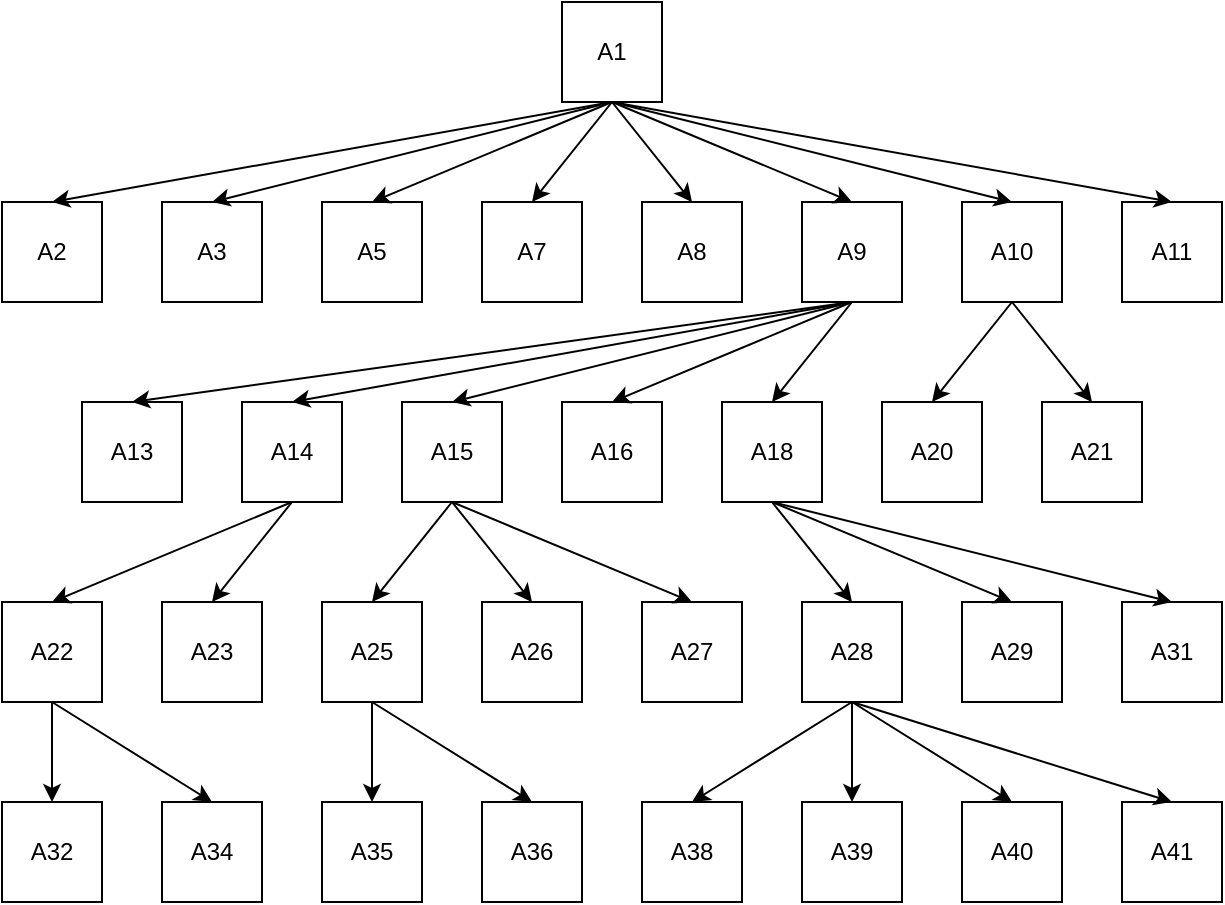 <mxfile version="15.7.1" type="github">
  <diagram id="pqvs_DR59SyMPePzqnv_" name="Page-1">
    <mxGraphModel dx="509" dy="480" grid="1" gridSize="10" guides="1" tooltips="1" connect="1" arrows="1" fold="1" page="1" pageScale="1" pageWidth="2336" pageHeight="1654" math="0" shadow="0">
      <root>
        <mxCell id="0" />
        <mxCell id="1" parent="0" />
        <mxCell id="ofF9UcVz3urmuUXSZ8fn-1" value="A1" style="whiteSpace=wrap;html=1;aspect=fixed;" vertex="1" parent="1">
          <mxGeometry x="340" y="140" width="50" height="50" as="geometry" />
        </mxCell>
        <mxCell id="ofF9UcVz3urmuUXSZ8fn-2" value="A2" style="whiteSpace=wrap;html=1;aspect=fixed;" vertex="1" parent="1">
          <mxGeometry x="60" y="240" width="50" height="50" as="geometry" />
        </mxCell>
        <mxCell id="ofF9UcVz3urmuUXSZ8fn-3" value="A9" style="whiteSpace=wrap;html=1;aspect=fixed;" vertex="1" parent="1">
          <mxGeometry x="460" y="240" width="50" height="50" as="geometry" />
        </mxCell>
        <mxCell id="ofF9UcVz3urmuUXSZ8fn-4" value="A10" style="whiteSpace=wrap;html=1;aspect=fixed;" vertex="1" parent="1">
          <mxGeometry x="540" y="240" width="50" height="50" as="geometry" />
        </mxCell>
        <mxCell id="ofF9UcVz3urmuUXSZ8fn-5" value="A11" style="whiteSpace=wrap;html=1;aspect=fixed;" vertex="1" parent="1">
          <mxGeometry x="620" y="240" width="50" height="50" as="geometry" />
        </mxCell>
        <mxCell id="ofF9UcVz3urmuUXSZ8fn-6" value="A8" style="whiteSpace=wrap;html=1;aspect=fixed;" vertex="1" parent="1">
          <mxGeometry x="380" y="240" width="50" height="50" as="geometry" />
        </mxCell>
        <mxCell id="ofF9UcVz3urmuUXSZ8fn-7" value="A7" style="whiteSpace=wrap;html=1;aspect=fixed;" vertex="1" parent="1">
          <mxGeometry x="300" y="240" width="50" height="50" as="geometry" />
        </mxCell>
        <mxCell id="ofF9UcVz3urmuUXSZ8fn-8" value="A5" style="whiteSpace=wrap;html=1;aspect=fixed;" vertex="1" parent="1">
          <mxGeometry x="220" y="240" width="50" height="50" as="geometry" />
        </mxCell>
        <mxCell id="ofF9UcVz3urmuUXSZ8fn-9" value="A3" style="whiteSpace=wrap;html=1;aspect=fixed;" vertex="1" parent="1">
          <mxGeometry x="140" y="240" width="50" height="50" as="geometry" />
        </mxCell>
        <mxCell id="ofF9UcVz3urmuUXSZ8fn-20" value="A21" style="whiteSpace=wrap;html=1;aspect=fixed;" vertex="1" parent="1">
          <mxGeometry x="580" y="340" width="50" height="50" as="geometry" />
        </mxCell>
        <mxCell id="ofF9UcVz3urmuUXSZ8fn-21" value="A13" style="whiteSpace=wrap;html=1;aspect=fixed;" vertex="1" parent="1">
          <mxGeometry x="100" y="340" width="50" height="50" as="geometry" />
        </mxCell>
        <mxCell id="ofF9UcVz3urmuUXSZ8fn-22" value="A14" style="whiteSpace=wrap;html=1;aspect=fixed;" vertex="1" parent="1">
          <mxGeometry x="180" y="340" width="50" height="50" as="geometry" />
        </mxCell>
        <mxCell id="ofF9UcVz3urmuUXSZ8fn-23" value="A15" style="whiteSpace=wrap;html=1;aspect=fixed;" vertex="1" parent="1">
          <mxGeometry x="260" y="340" width="50" height="50" as="geometry" />
        </mxCell>
        <mxCell id="ofF9UcVz3urmuUXSZ8fn-24" value="A20" style="whiteSpace=wrap;html=1;aspect=fixed;" vertex="1" parent="1">
          <mxGeometry x="500" y="340" width="50" height="50" as="geometry" />
        </mxCell>
        <mxCell id="ofF9UcVz3urmuUXSZ8fn-26" value="A18" style="whiteSpace=wrap;html=1;aspect=fixed;" vertex="1" parent="1">
          <mxGeometry x="420" y="340" width="50" height="50" as="geometry" />
        </mxCell>
        <mxCell id="ofF9UcVz3urmuUXSZ8fn-28" value="A16" style="whiteSpace=wrap;html=1;aspect=fixed;" vertex="1" parent="1">
          <mxGeometry x="340" y="340" width="50" height="50" as="geometry" />
        </mxCell>
        <mxCell id="ofF9UcVz3urmuUXSZ8fn-38" value="A22" style="whiteSpace=wrap;html=1;aspect=fixed;" vertex="1" parent="1">
          <mxGeometry x="60" y="440" width="50" height="50" as="geometry" />
        </mxCell>
        <mxCell id="ofF9UcVz3urmuUXSZ8fn-39" value="A23" style="whiteSpace=wrap;html=1;aspect=fixed;" vertex="1" parent="1">
          <mxGeometry x="140" y="440" width="50" height="50" as="geometry" />
        </mxCell>
        <mxCell id="ofF9UcVz3urmuUXSZ8fn-40" value="A25" style="whiteSpace=wrap;html=1;aspect=fixed;" vertex="1" parent="1">
          <mxGeometry x="220" y="440" width="50" height="50" as="geometry" />
        </mxCell>
        <mxCell id="ofF9UcVz3urmuUXSZ8fn-41" value="A26" style="whiteSpace=wrap;html=1;aspect=fixed;" vertex="1" parent="1">
          <mxGeometry x="300" y="440" width="50" height="50" as="geometry" />
        </mxCell>
        <mxCell id="ofF9UcVz3urmuUXSZ8fn-42" value="A27" style="whiteSpace=wrap;html=1;aspect=fixed;" vertex="1" parent="1">
          <mxGeometry x="380" y="440" width="50" height="50" as="geometry" />
        </mxCell>
        <mxCell id="ofF9UcVz3urmuUXSZ8fn-43" value="A28" style="whiteSpace=wrap;html=1;aspect=fixed;" vertex="1" parent="1">
          <mxGeometry x="460" y="440" width="50" height="50" as="geometry" />
        </mxCell>
        <mxCell id="ofF9UcVz3urmuUXSZ8fn-44" value="A29" style="whiteSpace=wrap;html=1;aspect=fixed;" vertex="1" parent="1">
          <mxGeometry x="540" y="440" width="50" height="50" as="geometry" />
        </mxCell>
        <mxCell id="ofF9UcVz3urmuUXSZ8fn-45" value="A31" style="whiteSpace=wrap;html=1;aspect=fixed;" vertex="1" parent="1">
          <mxGeometry x="620" y="440" width="50" height="50" as="geometry" />
        </mxCell>
        <mxCell id="ofF9UcVz3urmuUXSZ8fn-54" value="A35" style="whiteSpace=wrap;html=1;aspect=fixed;" vertex="1" parent="1">
          <mxGeometry x="220" y="540" width="50" height="50" as="geometry" />
        </mxCell>
        <mxCell id="ofF9UcVz3urmuUXSZ8fn-55" value="A32" style="whiteSpace=wrap;html=1;aspect=fixed;" vertex="1" parent="1">
          <mxGeometry x="60" y="540" width="50" height="50" as="geometry" />
        </mxCell>
        <mxCell id="ofF9UcVz3urmuUXSZ8fn-57" value="A34" style="whiteSpace=wrap;html=1;aspect=fixed;" vertex="1" parent="1">
          <mxGeometry x="140" y="540" width="50" height="50" as="geometry" />
        </mxCell>
        <mxCell id="ofF9UcVz3urmuUXSZ8fn-58" value="A40" style="whiteSpace=wrap;html=1;aspect=fixed;" vertex="1" parent="1">
          <mxGeometry x="540" y="540" width="50" height="50" as="geometry" />
        </mxCell>
        <mxCell id="ofF9UcVz3urmuUXSZ8fn-59" value="A39" style="whiteSpace=wrap;html=1;aspect=fixed;" vertex="1" parent="1">
          <mxGeometry x="460" y="540" width="50" height="50" as="geometry" />
        </mxCell>
        <mxCell id="ofF9UcVz3urmuUXSZ8fn-60" value="A36" style="whiteSpace=wrap;html=1;aspect=fixed;" vertex="1" parent="1">
          <mxGeometry x="300" y="540" width="50" height="50" as="geometry" />
        </mxCell>
        <mxCell id="ofF9UcVz3urmuUXSZ8fn-68" value="" style="endArrow=classic;html=1;rounded=0;exitX=0.5;exitY=1;exitDx=0;exitDy=0;entryX=0.5;entryY=0;entryDx=0;entryDy=0;" edge="1" parent="1" source="ofF9UcVz3urmuUXSZ8fn-1" target="ofF9UcVz3urmuUXSZ8fn-2">
          <mxGeometry width="50" height="50" relative="1" as="geometry">
            <mxPoint x="130" y="180" as="sourcePoint" />
            <mxPoint x="180" y="130" as="targetPoint" />
          </mxGeometry>
        </mxCell>
        <mxCell id="ofF9UcVz3urmuUXSZ8fn-71" value="" style="endArrow=classic;html=1;rounded=0;exitX=0.5;exitY=1;exitDx=0;exitDy=0;entryX=0.5;entryY=0;entryDx=0;entryDy=0;" edge="1" parent="1" source="ofF9UcVz3urmuUXSZ8fn-3" target="ofF9UcVz3urmuUXSZ8fn-21">
          <mxGeometry width="50" height="50" relative="1" as="geometry">
            <mxPoint x="40" y="220" as="sourcePoint" />
            <mxPoint x="90" y="170" as="targetPoint" />
          </mxGeometry>
        </mxCell>
        <mxCell id="ofF9UcVz3urmuUXSZ8fn-72" value="" style="endArrow=classic;html=1;rounded=0;exitX=0.5;exitY=1;exitDx=0;exitDy=0;entryX=0.5;entryY=0;entryDx=0;entryDy=0;" edge="1" parent="1" source="ofF9UcVz3urmuUXSZ8fn-4" target="ofF9UcVz3urmuUXSZ8fn-24">
          <mxGeometry width="50" height="50" relative="1" as="geometry">
            <mxPoint x="80" y="260" as="sourcePoint" />
            <mxPoint x="130" y="210" as="targetPoint" />
          </mxGeometry>
        </mxCell>
        <mxCell id="ofF9UcVz3urmuUXSZ8fn-73" value="" style="endArrow=classic;html=1;rounded=0;exitX=0.5;exitY=1;exitDx=0;exitDy=0;entryX=0.5;entryY=0;entryDx=0;entryDy=0;" edge="1" parent="1" source="ofF9UcVz3urmuUXSZ8fn-22" target="ofF9UcVz3urmuUXSZ8fn-38">
          <mxGeometry width="50" height="50" relative="1" as="geometry">
            <mxPoint y="480" as="sourcePoint" />
            <mxPoint x="50" y="430" as="targetPoint" />
          </mxGeometry>
        </mxCell>
        <mxCell id="ofF9UcVz3urmuUXSZ8fn-74" value="" style="endArrow=classic;html=1;rounded=0;exitX=0.5;exitY=1;exitDx=0;exitDy=0;entryX=0.5;entryY=0;entryDx=0;entryDy=0;" edge="1" parent="1" source="ofF9UcVz3urmuUXSZ8fn-23" target="ofF9UcVz3urmuUXSZ8fn-40">
          <mxGeometry width="50" height="50" relative="1" as="geometry">
            <mxPoint x="90" y="480" as="sourcePoint" />
            <mxPoint x="140" y="430" as="targetPoint" />
          </mxGeometry>
        </mxCell>
        <mxCell id="ofF9UcVz3urmuUXSZ8fn-75" value="" style="endArrow=classic;html=1;rounded=0;exitX=0.5;exitY=1;exitDx=0;exitDy=0;entryX=0.5;entryY=0;entryDx=0;entryDy=0;" edge="1" parent="1" source="ofF9UcVz3urmuUXSZ8fn-26" target="ofF9UcVz3urmuUXSZ8fn-43">
          <mxGeometry width="50" height="50" relative="1" as="geometry">
            <mxPoint x="360" y="450" as="sourcePoint" />
            <mxPoint x="410" y="400" as="targetPoint" />
          </mxGeometry>
        </mxCell>
        <mxCell id="ofF9UcVz3urmuUXSZ8fn-77" value="" style="endArrow=classic;html=1;rounded=0;exitX=0.5;exitY=1;exitDx=0;exitDy=0;entryX=0.5;entryY=0;entryDx=0;entryDy=0;" edge="1" parent="1" source="ofF9UcVz3urmuUXSZ8fn-38" target="ofF9UcVz3urmuUXSZ8fn-55">
          <mxGeometry width="50" height="50" relative="1" as="geometry">
            <mxPoint x="80" y="530" as="sourcePoint" />
            <mxPoint x="130" y="480" as="targetPoint" />
          </mxGeometry>
        </mxCell>
        <mxCell id="ofF9UcVz3urmuUXSZ8fn-78" value="" style="endArrow=classic;html=1;rounded=0;exitX=0.5;exitY=1;exitDx=0;exitDy=0;entryX=0.5;entryY=0;entryDx=0;entryDy=0;" edge="1" parent="1" source="ofF9UcVz3urmuUXSZ8fn-40" target="ofF9UcVz3urmuUXSZ8fn-54">
          <mxGeometry width="50" height="50" relative="1" as="geometry">
            <mxPoint x="230" y="550" as="sourcePoint" />
            <mxPoint x="280" y="500" as="targetPoint" />
          </mxGeometry>
        </mxCell>
        <mxCell id="ofF9UcVz3urmuUXSZ8fn-79" value="" style="endArrow=classic;html=1;rounded=0;exitX=0.5;exitY=1;exitDx=0;exitDy=0;entryX=0.5;entryY=0;entryDx=0;entryDy=0;" edge="1" parent="1" source="ofF9UcVz3urmuUXSZ8fn-43" target="ofF9UcVz3urmuUXSZ8fn-107">
          <mxGeometry width="50" height="50" relative="1" as="geometry">
            <mxPoint x="270" y="515" as="sourcePoint" />
            <mxPoint x="340.711" y="465" as="targetPoint" />
          </mxGeometry>
        </mxCell>
        <mxCell id="ofF9UcVz3urmuUXSZ8fn-107" value="A38" style="whiteSpace=wrap;html=1;aspect=fixed;" vertex="1" parent="1">
          <mxGeometry x="380" y="540" width="50" height="50" as="geometry" />
        </mxCell>
        <mxCell id="ofF9UcVz3urmuUXSZ8fn-109" value="A41" style="whiteSpace=wrap;html=1;aspect=fixed;" vertex="1" parent="1">
          <mxGeometry x="620" y="540" width="50" height="50" as="geometry" />
        </mxCell>
        <mxCell id="ofF9UcVz3urmuUXSZ8fn-111" value="" style="endArrow=classic;html=1;rounded=0;exitX=0.5;exitY=1;exitDx=0;exitDy=0;entryX=0.5;entryY=0;entryDx=0;entryDy=0;" edge="1" parent="1" source="ofF9UcVz3urmuUXSZ8fn-1" target="ofF9UcVz3urmuUXSZ8fn-9">
          <mxGeometry width="50" height="50" relative="1" as="geometry">
            <mxPoint x="570" y="210" as="sourcePoint" />
            <mxPoint x="620" y="160" as="targetPoint" />
          </mxGeometry>
        </mxCell>
        <mxCell id="ofF9UcVz3urmuUXSZ8fn-112" value="" style="endArrow=classic;html=1;rounded=0;exitX=0.5;exitY=1;exitDx=0;exitDy=0;entryX=0.5;entryY=0;entryDx=0;entryDy=0;" edge="1" parent="1" source="ofF9UcVz3urmuUXSZ8fn-1" target="ofF9UcVz3urmuUXSZ8fn-8">
          <mxGeometry width="50" height="50" relative="1" as="geometry">
            <mxPoint x="520" y="190" as="sourcePoint" />
            <mxPoint x="570" y="140" as="targetPoint" />
          </mxGeometry>
        </mxCell>
        <mxCell id="ofF9UcVz3urmuUXSZ8fn-113" value="" style="endArrow=classic;html=1;rounded=0;exitX=0.5;exitY=1;exitDx=0;exitDy=0;entryX=0.5;entryY=0;entryDx=0;entryDy=0;" edge="1" parent="1" source="ofF9UcVz3urmuUXSZ8fn-1" target="ofF9UcVz3urmuUXSZ8fn-7">
          <mxGeometry width="50" height="50" relative="1" as="geometry">
            <mxPoint x="480" y="150" as="sourcePoint" />
            <mxPoint x="600" y="120" as="targetPoint" />
          </mxGeometry>
        </mxCell>
        <mxCell id="ofF9UcVz3urmuUXSZ8fn-114" value="" style="endArrow=classic;html=1;rounded=0;exitX=0.5;exitY=1;exitDx=0;exitDy=0;entryX=0.5;entryY=0;entryDx=0;entryDy=0;" edge="1" parent="1" source="ofF9UcVz3urmuUXSZ8fn-1" target="ofF9UcVz3urmuUXSZ8fn-6">
          <mxGeometry width="50" height="50" relative="1" as="geometry">
            <mxPoint x="480" y="160" as="sourcePoint" />
            <mxPoint x="530" y="110" as="targetPoint" />
          </mxGeometry>
        </mxCell>
        <mxCell id="ofF9UcVz3urmuUXSZ8fn-115" value="" style="endArrow=classic;html=1;rounded=0;exitX=0.5;exitY=1;exitDx=0;exitDy=0;entryX=0.5;entryY=0;entryDx=0;entryDy=0;" edge="1" parent="1" source="ofF9UcVz3urmuUXSZ8fn-1" target="ofF9UcVz3urmuUXSZ8fn-3">
          <mxGeometry width="50" height="50" relative="1" as="geometry">
            <mxPoint x="450" y="150" as="sourcePoint" />
            <mxPoint x="520" y="160" as="targetPoint" />
          </mxGeometry>
        </mxCell>
        <mxCell id="ofF9UcVz3urmuUXSZ8fn-116" value="" style="endArrow=classic;html=1;rounded=0;exitX=0.5;exitY=1;exitDx=0;exitDy=0;entryX=0.5;entryY=0;entryDx=0;entryDy=0;" edge="1" parent="1" source="ofF9UcVz3urmuUXSZ8fn-1" target="ofF9UcVz3urmuUXSZ8fn-4">
          <mxGeometry width="50" height="50" relative="1" as="geometry">
            <mxPoint x="440" y="130" as="sourcePoint" />
            <mxPoint x="520" y="150" as="targetPoint" />
          </mxGeometry>
        </mxCell>
        <mxCell id="ofF9UcVz3urmuUXSZ8fn-117" value="" style="endArrow=classic;html=1;rounded=0;exitX=0.5;exitY=1;exitDx=0;exitDy=0;entryX=0.5;entryY=0;entryDx=0;entryDy=0;" edge="1" parent="1" source="ofF9UcVz3urmuUXSZ8fn-1" target="ofF9UcVz3urmuUXSZ8fn-5">
          <mxGeometry width="50" height="50" relative="1" as="geometry">
            <mxPoint x="480" y="210" as="sourcePoint" />
            <mxPoint x="530" y="160" as="targetPoint" />
          </mxGeometry>
        </mxCell>
        <mxCell id="ofF9UcVz3urmuUXSZ8fn-118" value="" style="endArrow=classic;html=1;rounded=0;exitX=0.5;exitY=1;exitDx=0;exitDy=0;entryX=0.5;entryY=0;entryDx=0;entryDy=0;" edge="1" parent="1" source="ofF9UcVz3urmuUXSZ8fn-3" target="ofF9UcVz3urmuUXSZ8fn-26">
          <mxGeometry width="50" height="50" relative="1" as="geometry">
            <mxPoint x="600" y="210" as="sourcePoint" />
            <mxPoint x="650" y="160" as="targetPoint" />
          </mxGeometry>
        </mxCell>
        <mxCell id="ofF9UcVz3urmuUXSZ8fn-120" value="" style="endArrow=classic;html=1;rounded=0;exitX=0.5;exitY=1;exitDx=0;exitDy=0;entryX=0.5;entryY=0;entryDx=0;entryDy=0;" edge="1" parent="1" source="ofF9UcVz3urmuUXSZ8fn-3" target="ofF9UcVz3urmuUXSZ8fn-22">
          <mxGeometry width="50" height="50" relative="1" as="geometry">
            <mxPoint x="20" y="380" as="sourcePoint" />
            <mxPoint x="70" y="330" as="targetPoint" />
          </mxGeometry>
        </mxCell>
        <mxCell id="ofF9UcVz3urmuUXSZ8fn-121" value="" style="endArrow=classic;html=1;rounded=0;exitX=0.5;exitY=1;exitDx=0;exitDy=0;entryX=0.5;entryY=0;entryDx=0;entryDy=0;" edge="1" parent="1" source="ofF9UcVz3urmuUXSZ8fn-3" target="ofF9UcVz3urmuUXSZ8fn-23">
          <mxGeometry width="50" height="50" relative="1" as="geometry">
            <mxPoint x="-30" y="380" as="sourcePoint" />
            <mxPoint x="20" y="330" as="targetPoint" />
          </mxGeometry>
        </mxCell>
        <mxCell id="ofF9UcVz3urmuUXSZ8fn-122" value="" style="endArrow=classic;html=1;rounded=0;exitX=0.5;exitY=1;exitDx=0;exitDy=0;entryX=0.5;entryY=0;entryDx=0;entryDy=0;" edge="1" parent="1" source="ofF9UcVz3urmuUXSZ8fn-3" target="ofF9UcVz3urmuUXSZ8fn-28">
          <mxGeometry width="50" height="50" relative="1" as="geometry">
            <mxPoint x="20" y="360" as="sourcePoint" />
            <mxPoint x="70" y="310" as="targetPoint" />
          </mxGeometry>
        </mxCell>
        <mxCell id="ofF9UcVz3urmuUXSZ8fn-123" value="" style="endArrow=classic;html=1;rounded=0;exitX=0.5;exitY=1;exitDx=0;exitDy=0;entryX=0.5;entryY=0;entryDx=0;entryDy=0;" edge="1" parent="1" source="ofF9UcVz3urmuUXSZ8fn-4" target="ofF9UcVz3urmuUXSZ8fn-20">
          <mxGeometry width="50" height="50" relative="1" as="geometry">
            <mxPoint x="750" y="400" as="sourcePoint" />
            <mxPoint x="800" y="350" as="targetPoint" />
          </mxGeometry>
        </mxCell>
        <mxCell id="ofF9UcVz3urmuUXSZ8fn-124" value="" style="endArrow=classic;html=1;rounded=0;exitX=0.5;exitY=1;exitDx=0;exitDy=0;entryX=0.5;entryY=0;entryDx=0;entryDy=0;" edge="1" parent="1" source="ofF9UcVz3urmuUXSZ8fn-22" target="ofF9UcVz3urmuUXSZ8fn-39">
          <mxGeometry width="50" height="50" relative="1" as="geometry">
            <mxPoint x="30" y="430" as="sourcePoint" />
            <mxPoint x="80" y="380" as="targetPoint" />
          </mxGeometry>
        </mxCell>
        <mxCell id="ofF9UcVz3urmuUXSZ8fn-125" value="" style="endArrow=classic;html=1;rounded=0;exitX=0.5;exitY=1;exitDx=0;exitDy=0;entryX=0.5;entryY=0;entryDx=0;entryDy=0;" edge="1" parent="1" source="ofF9UcVz3urmuUXSZ8fn-23" target="ofF9UcVz3urmuUXSZ8fn-41">
          <mxGeometry width="50" height="50" relative="1" as="geometry">
            <mxPoint x="40" y="430" as="sourcePoint" />
            <mxPoint x="90" y="380" as="targetPoint" />
          </mxGeometry>
        </mxCell>
        <mxCell id="ofF9UcVz3urmuUXSZ8fn-126" value="" style="endArrow=classic;html=1;rounded=0;exitX=0.5;exitY=1;exitDx=0;exitDy=0;entryX=0.5;entryY=0;entryDx=0;entryDy=0;" edge="1" parent="1" source="ofF9UcVz3urmuUXSZ8fn-23" target="ofF9UcVz3urmuUXSZ8fn-42">
          <mxGeometry width="50" height="50" relative="1" as="geometry">
            <mxPoint x="50" y="420" as="sourcePoint" />
            <mxPoint x="100" y="370" as="targetPoint" />
          </mxGeometry>
        </mxCell>
        <mxCell id="ofF9UcVz3urmuUXSZ8fn-128" value="" style="endArrow=classic;html=1;rounded=0;exitX=0.5;exitY=1;exitDx=0;exitDy=0;entryX=0.5;entryY=0;entryDx=0;entryDy=0;" edge="1" parent="1" source="ofF9UcVz3urmuUXSZ8fn-26" target="ofF9UcVz3urmuUXSZ8fn-44">
          <mxGeometry width="50" height="50" relative="1" as="geometry">
            <mxPoint x="720" y="410" as="sourcePoint" />
            <mxPoint x="770" y="360" as="targetPoint" />
          </mxGeometry>
        </mxCell>
        <mxCell id="ofF9UcVz3urmuUXSZ8fn-129" value="" style="endArrow=classic;html=1;rounded=0;exitX=0.5;exitY=1;exitDx=0;exitDy=0;entryX=0.5;entryY=0;entryDx=0;entryDy=0;" edge="1" parent="1" source="ofF9UcVz3urmuUXSZ8fn-26" target="ofF9UcVz3urmuUXSZ8fn-45">
          <mxGeometry width="50" height="50" relative="1" as="geometry">
            <mxPoint x="750" y="310" as="sourcePoint" />
            <mxPoint x="860" y="310" as="targetPoint" />
          </mxGeometry>
        </mxCell>
        <mxCell id="ofF9UcVz3urmuUXSZ8fn-131" value="" style="endArrow=classic;html=1;rounded=0;exitX=0.5;exitY=1;exitDx=0;exitDy=0;entryX=0.5;entryY=0;entryDx=0;entryDy=0;" edge="1" parent="1" source="ofF9UcVz3urmuUXSZ8fn-38" target="ofF9UcVz3urmuUXSZ8fn-57">
          <mxGeometry width="50" height="50" relative="1" as="geometry">
            <mxPoint x="170" y="740" as="sourcePoint" />
            <mxPoint x="220" y="690" as="targetPoint" />
          </mxGeometry>
        </mxCell>
        <mxCell id="ofF9UcVz3urmuUXSZ8fn-132" value="" style="endArrow=classic;html=1;rounded=0;exitX=0.5;exitY=1;exitDx=0;exitDy=0;entryX=0.5;entryY=0;entryDx=0;entryDy=0;" edge="1" parent="1" source="ofF9UcVz3urmuUXSZ8fn-40" target="ofF9UcVz3urmuUXSZ8fn-60">
          <mxGeometry width="50" height="50" relative="1" as="geometry">
            <mxPoint x="260" y="700" as="sourcePoint" />
            <mxPoint x="310" y="650" as="targetPoint" />
          </mxGeometry>
        </mxCell>
        <mxCell id="ofF9UcVz3urmuUXSZ8fn-134" value="" style="endArrow=classic;html=1;rounded=0;exitX=0.5;exitY=1;exitDx=0;exitDy=0;entryX=0.5;entryY=0;entryDx=0;entryDy=0;" edge="1" parent="1" source="ofF9UcVz3urmuUXSZ8fn-43" target="ofF9UcVz3urmuUXSZ8fn-59">
          <mxGeometry width="50" height="50" relative="1" as="geometry">
            <mxPoint x="600" y="710" as="sourcePoint" />
            <mxPoint x="420" y="650" as="targetPoint" />
          </mxGeometry>
        </mxCell>
        <mxCell id="ofF9UcVz3urmuUXSZ8fn-135" value="" style="endArrow=classic;html=1;rounded=0;exitX=0.5;exitY=1;exitDx=0;exitDy=0;entryX=0.5;entryY=0;entryDx=0;entryDy=0;" edge="1" parent="1" source="ofF9UcVz3urmuUXSZ8fn-43" target="ofF9UcVz3urmuUXSZ8fn-58">
          <mxGeometry width="50" height="50" relative="1" as="geometry">
            <mxPoint x="450" y="710" as="sourcePoint" />
            <mxPoint x="500" y="660" as="targetPoint" />
          </mxGeometry>
        </mxCell>
        <mxCell id="ofF9UcVz3urmuUXSZ8fn-136" value="" style="endArrow=classic;html=1;rounded=0;exitX=0.5;exitY=1;exitDx=0;exitDy=0;entryX=0.5;entryY=0;entryDx=0;entryDy=0;" edge="1" parent="1" source="ofF9UcVz3urmuUXSZ8fn-43" target="ofF9UcVz3urmuUXSZ8fn-109">
          <mxGeometry width="50" height="50" relative="1" as="geometry">
            <mxPoint x="520" y="750" as="sourcePoint" />
            <mxPoint x="570" y="700" as="targetPoint" />
          </mxGeometry>
        </mxCell>
      </root>
    </mxGraphModel>
  </diagram>
</mxfile>

